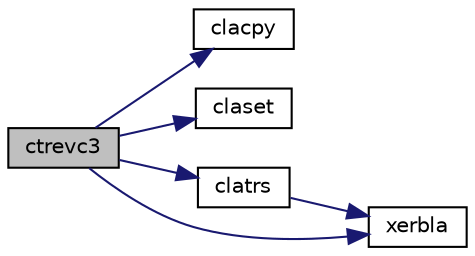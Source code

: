 digraph "ctrevc3"
{
 // LATEX_PDF_SIZE
  edge [fontname="Helvetica",fontsize="10",labelfontname="Helvetica",labelfontsize="10"];
  node [fontname="Helvetica",fontsize="10",shape=record];
  rankdir="LR";
  Node1 [label="ctrevc3",height=0.2,width=0.4,color="black", fillcolor="grey75", style="filled", fontcolor="black",tooltip="CTREVC3"];
  Node1 -> Node2 [color="midnightblue",fontsize="10",style="solid",fontname="Helvetica"];
  Node2 [label="clacpy",height=0.2,width=0.4,color="black", fillcolor="white", style="filled",URL="$clacpy_8f.html#afcee53f42831342f7c863bfc55d2d159",tooltip="CLACPY copies all or part of one two-dimensional array to another."];
  Node1 -> Node3 [color="midnightblue",fontsize="10",style="solid",fontname="Helvetica"];
  Node3 [label="claset",height=0.2,width=0.4,color="black", fillcolor="white", style="filled",URL="$claset_8f.html#a3666a7cae5a324eab6ae01b5155f1f5b",tooltip="CLASET initializes the off-diagonal elements and the diagonal elements of a matrix to given values."];
  Node1 -> Node4 [color="midnightblue",fontsize="10",style="solid",fontname="Helvetica"];
  Node4 [label="clatrs",height=0.2,width=0.4,color="black", fillcolor="white", style="filled",URL="$clatrs_8f.html#a3317ab215eaa5ebce5652860a6f0683a",tooltip="CLATRS solves a triangular system of equations with the scale factor set to prevent overflow."];
  Node4 -> Node5 [color="midnightblue",fontsize="10",style="solid",fontname="Helvetica"];
  Node5 [label="xerbla",height=0.2,width=0.4,color="black", fillcolor="white", style="filled",URL="$xerbla_8f.html#a377ee61015baf8dea7770b3a404b1c07",tooltip="XERBLA"];
  Node1 -> Node5 [color="midnightblue",fontsize="10",style="solid",fontname="Helvetica"];
}
